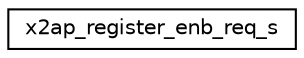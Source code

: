 digraph "Graphical Class Hierarchy"
{
 // LATEX_PDF_SIZE
  edge [fontname="Helvetica",fontsize="10",labelfontname="Helvetica",labelfontsize="10"];
  node [fontname="Helvetica",fontsize="10",shape=record];
  rankdir="LR";
  Node0 [label="x2ap_register_enb_req_s",height=0.2,width=0.4,color="black", fillcolor="white", style="filled",URL="$structx2ap__register__enb__req__s.html",tooltip=" "];
}
